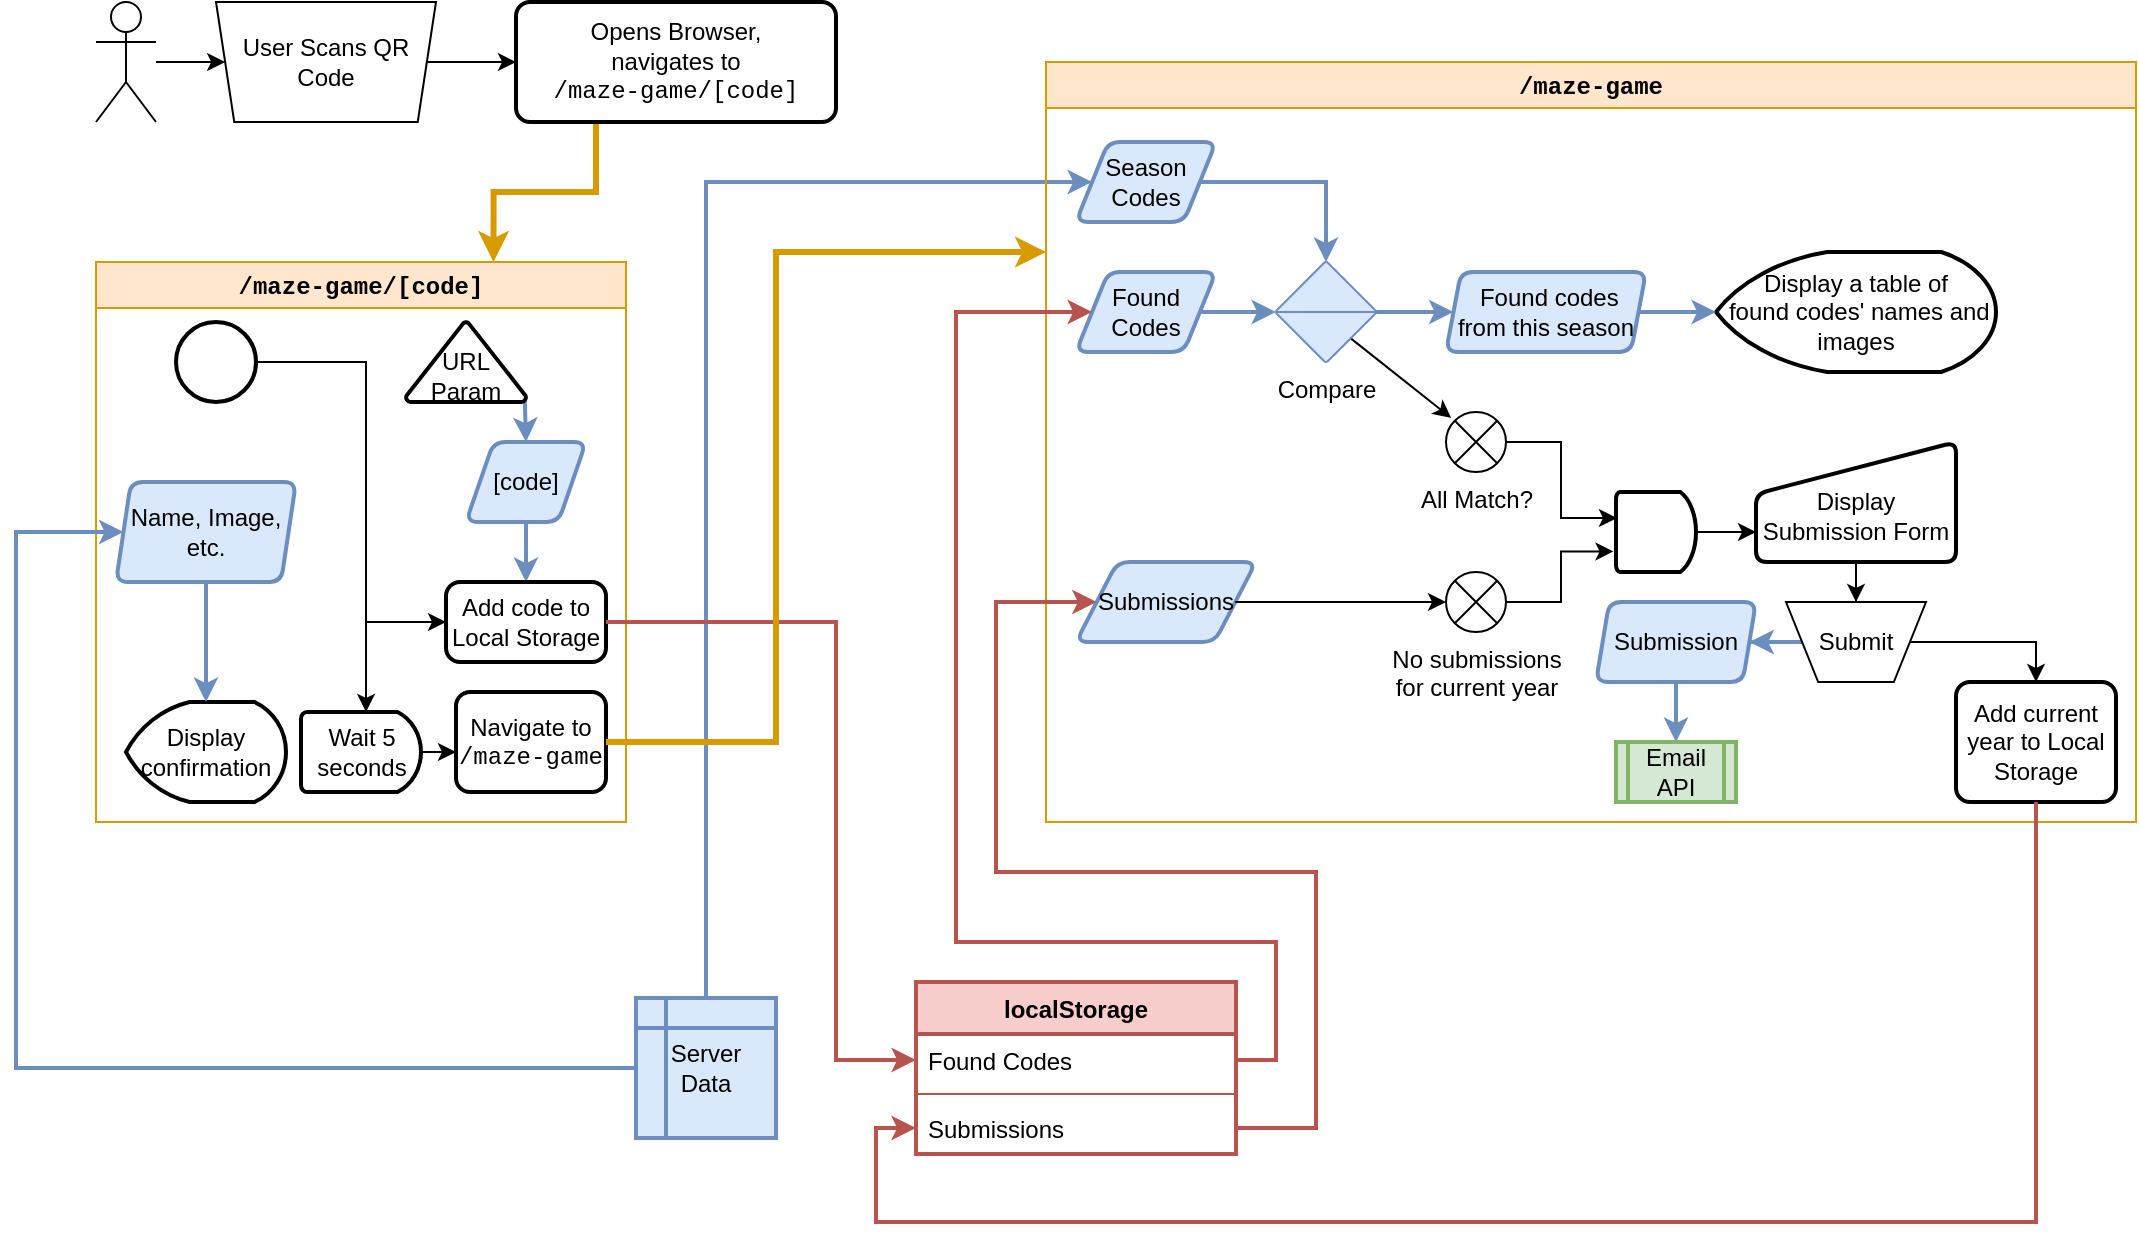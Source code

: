 <mxfile version="26.3.0">
  <diagram name="Page-1" id="-JO6XCosqa9kram2eUzo">
    <mxGraphModel dx="1283" dy="776" grid="1" gridSize="10" guides="1" tooltips="1" connect="1" arrows="1" fold="1" page="1" pageScale="1" pageWidth="850" pageHeight="1100" math="0" shadow="0">
      <root>
        <mxCell id="0" />
        <mxCell id="1" parent="0" />
        <mxCell id="hs309aGkJSSVxd0PlDIU-5" value="localStorage" style="swimlane;fontStyle=1;align=center;verticalAlign=top;childLayout=stackLayout;horizontal=1;startSize=26;horizontalStack=0;resizeParent=1;resizeParentMax=0;resizeLast=0;collapsible=1;marginBottom=0;whiteSpace=wrap;html=1;strokeWidth=2;fillColor=#f8cecc;strokeColor=#b85450;" vertex="1" parent="1">
          <mxGeometry x="600" y="630" width="160" height="86" as="geometry" />
        </mxCell>
        <mxCell id="hs309aGkJSSVxd0PlDIU-6" value="Found Codes" style="text;strokeColor=none;fillColor=none;align=left;verticalAlign=top;spacingLeft=4;spacingRight=4;overflow=hidden;rotatable=0;points=[[0,0.5],[1,0.5]];portConstraint=eastwest;whiteSpace=wrap;html=1;" vertex="1" parent="hs309aGkJSSVxd0PlDIU-5">
          <mxGeometry y="26" width="160" height="26" as="geometry" />
        </mxCell>
        <mxCell id="hs309aGkJSSVxd0PlDIU-7" value="" style="line;strokeWidth=1;fillColor=none;align=left;verticalAlign=middle;spacingTop=-1;spacingLeft=3;spacingRight=3;rotatable=0;labelPosition=right;points=[];portConstraint=eastwest;strokeColor=inherit;" vertex="1" parent="hs309aGkJSSVxd0PlDIU-5">
          <mxGeometry y="52" width="160" height="8" as="geometry" />
        </mxCell>
        <mxCell id="hs309aGkJSSVxd0PlDIU-8" value="Submissions" style="text;strokeColor=none;fillColor=none;align=left;verticalAlign=top;spacingLeft=4;spacingRight=4;overflow=hidden;rotatable=0;points=[[0,0.5],[1,0.5]];portConstraint=eastwest;whiteSpace=wrap;html=1;" vertex="1" parent="hs309aGkJSSVxd0PlDIU-5">
          <mxGeometry y="60" width="160" height="26" as="geometry" />
        </mxCell>
        <mxCell id="hs309aGkJSSVxd0PlDIU-12" style="edgeStyle=orthogonalEdgeStyle;rounded=0;orthogonalLoop=1;jettySize=auto;html=1;entryX=0;entryY=0.5;entryDx=0;entryDy=0;" edge="1" parent="1" source="hs309aGkJSSVxd0PlDIU-9" target="hs309aGkJSSVxd0PlDIU-11">
          <mxGeometry relative="1" as="geometry" />
        </mxCell>
        <mxCell id="hs309aGkJSSVxd0PlDIU-9" value="" style="shape=umlActor;verticalLabelPosition=bottom;verticalAlign=top;html=1;outlineConnect=0;" vertex="1" parent="1">
          <mxGeometry x="190" y="140" width="30" height="60" as="geometry" />
        </mxCell>
        <mxCell id="hs309aGkJSSVxd0PlDIU-17" style="edgeStyle=orthogonalEdgeStyle;rounded=0;orthogonalLoop=1;jettySize=auto;html=1;entryX=0;entryY=0.5;entryDx=0;entryDy=0;" edge="1" parent="1" source="hs309aGkJSSVxd0PlDIU-11" target="hs309aGkJSSVxd0PlDIU-13">
          <mxGeometry relative="1" as="geometry" />
        </mxCell>
        <mxCell id="hs309aGkJSSVxd0PlDIU-11" value="User Scans QR Code" style="verticalLabelPosition=middle;verticalAlign=middle;html=1;shape=trapezoid;perimeter=trapezoidPerimeter;whiteSpace=wrap;size=0.083;arcSize=10;flipV=1;labelPosition=center;align=center;" vertex="1" parent="1">
          <mxGeometry x="250" y="140" width="110" height="60" as="geometry" />
        </mxCell>
        <mxCell id="hs309aGkJSSVxd0PlDIU-126" style="edgeStyle=orthogonalEdgeStyle;rounded=0;orthogonalLoop=1;jettySize=auto;html=1;entryX=0.75;entryY=0;entryDx=0;entryDy=0;exitX=0.25;exitY=1;exitDx=0;exitDy=0;strokeWidth=3;fillColor=#ffe6cc;strokeColor=#d79b00;" edge="1" parent="1" source="hs309aGkJSSVxd0PlDIU-13" target="hs309aGkJSSVxd0PlDIU-15">
          <mxGeometry relative="1" as="geometry" />
        </mxCell>
        <mxCell id="hs309aGkJSSVxd0PlDIU-13" value="&lt;font&gt;Opens Browser,&lt;/font&gt;&lt;div&gt;&lt;font&gt;navigates to&lt;/font&gt;&lt;/div&gt;&lt;div&gt;&lt;font face=&quot;Courier New&quot; style=&quot;color: light-dark(rgb(0, 0, 0), rgb(255, 217, 102));&quot;&gt;/maze-game/[code]&lt;/font&gt;&lt;/div&gt;" style="rounded=1;whiteSpace=wrap;html=1;absoluteArcSize=1;arcSize=14;strokeWidth=2;" vertex="1" parent="1">
          <mxGeometry x="400" y="140" width="160" height="60" as="geometry" />
        </mxCell>
        <mxCell id="hs309aGkJSSVxd0PlDIU-15" value="&lt;font face=&quot;Courier New&quot;&gt;/maze-game/[code]&lt;/font&gt;" style="swimlane;whiteSpace=wrap;html=1;fillColor=#ffe6cc;strokeColor=#d79b00;" vertex="1" parent="1">
          <mxGeometry x="190" y="270" width="265" height="280" as="geometry" />
        </mxCell>
        <mxCell id="hs309aGkJSSVxd0PlDIU-23" value="Name, Image, etc." style="shape=parallelogram;html=1;strokeWidth=2;perimeter=parallelogramPerimeter;whiteSpace=wrap;rounded=1;arcSize=12;size=0.083;fillColor=#dae8fc;strokeColor=#6c8ebf;" vertex="1" parent="hs309aGkJSSVxd0PlDIU-15">
          <mxGeometry x="10" y="110" width="90" height="50" as="geometry" />
        </mxCell>
        <mxCell id="hs309aGkJSSVxd0PlDIU-49" style="edgeStyle=orthogonalEdgeStyle;rounded=0;orthogonalLoop=1;jettySize=auto;html=1;entryX=0;entryY=0.5;entryDx=0;entryDy=0;" edge="1" parent="hs309aGkJSSVxd0PlDIU-15" source="hs309aGkJSSVxd0PlDIU-27" target="hs309aGkJSSVxd0PlDIU-45">
          <mxGeometry relative="1" as="geometry">
            <Array as="points">
              <mxPoint x="135" y="50" />
              <mxPoint x="135" y="180" />
            </Array>
          </mxGeometry>
        </mxCell>
        <mxCell id="hs309aGkJSSVxd0PlDIU-27" value="" style="strokeWidth=2;html=1;shape=mxgraph.flowchart.start_2;whiteSpace=wrap;" vertex="1" parent="hs309aGkJSSVxd0PlDIU-15">
          <mxGeometry x="40" y="30" width="40" height="40" as="geometry" />
        </mxCell>
        <mxCell id="hs309aGkJSSVxd0PlDIU-46" style="edgeStyle=orthogonalEdgeStyle;rounded=0;orthogonalLoop=1;jettySize=auto;html=1;exitX=0.25;exitY=1;exitDx=0;exitDy=0;entryX=0.5;entryY=0;entryDx=0;entryDy=0;fillColor=#dae8fc;strokeColor=#6c8ebf;strokeWidth=2;" edge="1" parent="hs309aGkJSSVxd0PlDIU-15" source="hs309aGkJSSVxd0PlDIU-29" target="hs309aGkJSSVxd0PlDIU-45">
          <mxGeometry relative="1" as="geometry" />
        </mxCell>
        <mxCell id="hs309aGkJSSVxd0PlDIU-29" value="[code]" style="shape=parallelogram;html=1;strokeWidth=2;perimeter=parallelogramPerimeter;whiteSpace=wrap;rounded=1;arcSize=12;size=0.23;fillColor=#dae8fc;strokeColor=#6c8ebf;" vertex="1" parent="hs309aGkJSSVxd0PlDIU-15">
          <mxGeometry x="185" y="90" width="60" height="40" as="geometry" />
        </mxCell>
        <mxCell id="hs309aGkJSSVxd0PlDIU-39" style="edgeStyle=orthogonalEdgeStyle;rounded=0;orthogonalLoop=1;jettySize=auto;html=1;entryX=0.5;entryY=0;entryDx=0;entryDy=0;fillColor=#dae8fc;strokeColor=#6c8ebf;strokeWidth=2;exitX=0.99;exitY=0.97;exitDx=0;exitDy=0;exitPerimeter=0;" edge="1" parent="hs309aGkJSSVxd0PlDIU-15" source="hs309aGkJSSVxd0PlDIU-38" target="hs309aGkJSSVxd0PlDIU-29">
          <mxGeometry relative="1" as="geometry" />
        </mxCell>
        <mxCell id="hs309aGkJSSVxd0PlDIU-38" value="&lt;div&gt;&lt;br&gt;&lt;/div&gt;&lt;div&gt;URL&lt;/div&gt;&lt;div&gt;Param&lt;/div&gt;" style="strokeWidth=2;html=1;shape=mxgraph.flowchart.extract_or_measurement;whiteSpace=wrap;" vertex="1" parent="hs309aGkJSSVxd0PlDIU-15">
          <mxGeometry x="155" y="30" width="60" height="40" as="geometry" />
        </mxCell>
        <mxCell id="hs309aGkJSSVxd0PlDIU-40" value="Display confirmation" style="strokeWidth=2;html=1;shape=mxgraph.flowchart.display;whiteSpace=wrap;" vertex="1" parent="hs309aGkJSSVxd0PlDIU-15">
          <mxGeometry x="15" y="220" width="80" height="50" as="geometry" />
        </mxCell>
        <mxCell id="hs309aGkJSSVxd0PlDIU-41" style="edgeStyle=orthogonalEdgeStyle;rounded=0;orthogonalLoop=1;jettySize=auto;html=1;entryX=0.5;entryY=0;entryDx=0;entryDy=0;entryPerimeter=0;fillColor=#dae8fc;strokeColor=#6c8ebf;strokeWidth=2;" edge="1" parent="hs309aGkJSSVxd0PlDIU-15" source="hs309aGkJSSVxd0PlDIU-23" target="hs309aGkJSSVxd0PlDIU-40">
          <mxGeometry relative="1" as="geometry" />
        </mxCell>
        <mxCell id="hs309aGkJSSVxd0PlDIU-43" value="Wait 5 seconds" style="strokeWidth=2;html=1;shape=mxgraph.flowchart.delay;whiteSpace=wrap;" vertex="1" parent="hs309aGkJSSVxd0PlDIU-15">
          <mxGeometry x="102.5" y="225" width="60" height="40" as="geometry" />
        </mxCell>
        <mxCell id="hs309aGkJSSVxd0PlDIU-45" value="Add code to Local Storage" style="rounded=1;whiteSpace=wrap;html=1;absoluteArcSize=1;arcSize=14;strokeWidth=2;" vertex="1" parent="hs309aGkJSSVxd0PlDIU-15">
          <mxGeometry x="175" y="160" width="80" height="40" as="geometry" />
        </mxCell>
        <mxCell id="hs309aGkJSSVxd0PlDIU-50" style="edgeStyle=orthogonalEdgeStyle;rounded=0;orthogonalLoop=1;jettySize=auto;html=1;entryX=0.542;entryY=0;entryDx=0;entryDy=0;entryPerimeter=0;" edge="1" parent="hs309aGkJSSVxd0PlDIU-15" source="hs309aGkJSSVxd0PlDIU-27" target="hs309aGkJSSVxd0PlDIU-43">
          <mxGeometry relative="1" as="geometry" />
        </mxCell>
        <mxCell id="hs309aGkJSSVxd0PlDIU-51" value="Navigate to&lt;div&gt;&lt;font face=&quot;Courier New&quot; style=&quot;color: light-dark(rgb(0, 0, 0), rgb(255, 217, 102));&quot;&gt;/maze-game&lt;/font&gt;&lt;/div&gt;" style="rounded=1;whiteSpace=wrap;html=1;absoluteArcSize=1;arcSize=14;strokeWidth=2;" vertex="1" parent="hs309aGkJSSVxd0PlDIU-15">
          <mxGeometry x="180" y="215" width="75" height="50" as="geometry" />
        </mxCell>
        <mxCell id="hs309aGkJSSVxd0PlDIU-57" style="edgeStyle=orthogonalEdgeStyle;rounded=0;orthogonalLoop=1;jettySize=auto;html=1;exitX=1;exitY=0.5;exitDx=0;exitDy=0;exitPerimeter=0;entryX=0;entryY=0.6;entryDx=0;entryDy=0;entryPerimeter=0;" edge="1" parent="hs309aGkJSSVxd0PlDIU-15" source="hs309aGkJSSVxd0PlDIU-43" target="hs309aGkJSSVxd0PlDIU-51">
          <mxGeometry relative="1" as="geometry" />
        </mxCell>
        <mxCell id="hs309aGkJSSVxd0PlDIU-118" style="edgeStyle=orthogonalEdgeStyle;rounded=0;orthogonalLoop=1;jettySize=auto;html=1;entryX=0;entryY=0.5;entryDx=0;entryDy=0;fillColor=#dae8fc;strokeColor=#6c8ebf;strokeWidth=2;" edge="1" parent="1" source="hs309aGkJSSVxd0PlDIU-19" target="hs309aGkJSSVxd0PlDIU-64">
          <mxGeometry relative="1" as="geometry">
            <Array as="points">
              <mxPoint x="495" y="230" />
            </Array>
          </mxGeometry>
        </mxCell>
        <mxCell id="hs309aGkJSSVxd0PlDIU-125" style="edgeStyle=orthogonalEdgeStyle;rounded=0;orthogonalLoop=1;jettySize=auto;html=1;entryX=0;entryY=0.5;entryDx=0;entryDy=0;fillColor=#dae8fc;strokeColor=#6c8ebf;strokeWidth=2;" edge="1" parent="1" source="hs309aGkJSSVxd0PlDIU-19" target="hs309aGkJSSVxd0PlDIU-23">
          <mxGeometry relative="1" as="geometry">
            <Array as="points">
              <mxPoint x="150" y="673" />
              <mxPoint x="150" y="405" />
            </Array>
          </mxGeometry>
        </mxCell>
        <mxCell id="hs309aGkJSSVxd0PlDIU-19" value="Server&lt;div&gt;Data&lt;/div&gt;" style="shape=internalStorage;whiteSpace=wrap;html=1;dx=15;dy=15;rounded=1;arcSize=0;strokeWidth=2;fillColor=#dae8fc;strokeColor=#6c8ebf;" vertex="1" parent="1">
          <mxGeometry x="460" y="638" width="70" height="70" as="geometry" />
        </mxCell>
        <mxCell id="hs309aGkJSSVxd0PlDIU-58" value="&lt;font face=&quot;Courier New&quot;&gt;/maze-game&lt;/font&gt;" style="swimlane;whiteSpace=wrap;html=1;fillColor=#ffe6cc;strokeColor=#d79b00;" vertex="1" parent="1">
          <mxGeometry x="665" y="170" width="545" height="380" as="geometry" />
        </mxCell>
        <mxCell id="hs309aGkJSSVxd0PlDIU-64" value="Season Codes" style="shape=parallelogram;html=1;strokeWidth=2;perimeter=parallelogramPerimeter;whiteSpace=wrap;rounded=1;arcSize=12;size=0.23;fillColor=#dae8fc;strokeColor=#6c8ebf;" vertex="1" parent="hs309aGkJSSVxd0PlDIU-58">
          <mxGeometry x="15" y="40" width="70" height="40" as="geometry" />
        </mxCell>
        <mxCell id="hs309aGkJSSVxd0PlDIU-70" value="Found Codes" style="shape=parallelogram;html=1;strokeWidth=2;perimeter=parallelogramPerimeter;whiteSpace=wrap;rounded=1;arcSize=12;size=0.23;fillColor=#dae8fc;strokeColor=#6c8ebf;" vertex="1" parent="hs309aGkJSSVxd0PlDIU-58">
          <mxGeometry x="15" y="105" width="70" height="40" as="geometry" />
        </mxCell>
        <mxCell id="hs309aGkJSSVxd0PlDIU-75" style="edgeStyle=orthogonalEdgeStyle;rounded=0;orthogonalLoop=1;jettySize=auto;html=1;entryX=0;entryY=0.5;entryDx=0;entryDy=0;fillColor=#dae8fc;strokeColor=#6c8ebf;strokeWidth=2;" edge="1" parent="hs309aGkJSSVxd0PlDIU-58" source="hs309aGkJSSVxd0PlDIU-71" target="hs309aGkJSSVxd0PlDIU-74">
          <mxGeometry relative="1" as="geometry" />
        </mxCell>
        <mxCell id="hs309aGkJSSVxd0PlDIU-71" value="Compare" style="verticalLabelPosition=bottom;verticalAlign=top;html=1;shape=mxgraph.flowchart.sort;fillColor=#dae8fc;strokeColor=#6c8ebf;" vertex="1" parent="hs309aGkJSSVxd0PlDIU-58">
          <mxGeometry x="115" y="100" width="50" height="50" as="geometry" />
        </mxCell>
        <mxCell id="hs309aGkJSSVxd0PlDIU-72" style="edgeStyle=orthogonalEdgeStyle;rounded=0;orthogonalLoop=1;jettySize=auto;html=1;entryX=0.5;entryY=0;entryDx=0;entryDy=0;entryPerimeter=0;fillColor=#dae8fc;strokeColor=#6c8ebf;strokeWidth=2;" edge="1" parent="hs309aGkJSSVxd0PlDIU-58" source="hs309aGkJSSVxd0PlDIU-64" target="hs309aGkJSSVxd0PlDIU-71">
          <mxGeometry relative="1" as="geometry" />
        </mxCell>
        <mxCell id="hs309aGkJSSVxd0PlDIU-73" style="edgeStyle=orthogonalEdgeStyle;rounded=0;orthogonalLoop=1;jettySize=auto;html=1;entryX=0;entryY=0.5;entryDx=0;entryDy=0;entryPerimeter=0;fillColor=#dae8fc;strokeColor=#6c8ebf;strokeWidth=2;" edge="1" parent="hs309aGkJSSVxd0PlDIU-58" source="hs309aGkJSSVxd0PlDIU-70" target="hs309aGkJSSVxd0PlDIU-71">
          <mxGeometry relative="1" as="geometry" />
        </mxCell>
        <mxCell id="hs309aGkJSSVxd0PlDIU-74" value="&amp;nbsp;Found codes from this season" style="shape=parallelogram;html=1;strokeWidth=2;perimeter=parallelogramPerimeter;whiteSpace=wrap;rounded=1;arcSize=12;size=0.075;fillColor=#dae8fc;strokeColor=#6c8ebf;" vertex="1" parent="hs309aGkJSSVxd0PlDIU-58">
          <mxGeometry x="200" y="105" width="100" height="40" as="geometry" />
        </mxCell>
        <mxCell id="hs309aGkJSSVxd0PlDIU-85" value="Display a table of&lt;div&gt;&amp;nbsp;found codes&#39; names and images&lt;/div&gt;" style="strokeWidth=2;html=1;shape=mxgraph.flowchart.display;whiteSpace=wrap;" vertex="1" parent="hs309aGkJSSVxd0PlDIU-58">
          <mxGeometry x="335" y="95" width="140" height="60" as="geometry" />
        </mxCell>
        <mxCell id="hs309aGkJSSVxd0PlDIU-86" style="edgeStyle=orthogonalEdgeStyle;rounded=0;orthogonalLoop=1;jettySize=auto;html=1;entryX=0;entryY=0.5;entryDx=0;entryDy=0;entryPerimeter=0;fillColor=#dae8fc;strokeColor=#6c8ebf;strokeWidth=2;" edge="1" parent="hs309aGkJSSVxd0PlDIU-58" source="hs309aGkJSSVxd0PlDIU-74" target="hs309aGkJSSVxd0PlDIU-85">
          <mxGeometry relative="1" as="geometry" />
        </mxCell>
        <mxCell id="hs309aGkJSSVxd0PlDIU-87" value="No submissions&lt;div&gt;for current year&lt;/div&gt;" style="verticalLabelPosition=bottom;verticalAlign=top;html=1;shape=mxgraph.flowchart.or;" vertex="1" parent="hs309aGkJSSVxd0PlDIU-58">
          <mxGeometry x="200" y="255" width="30" height="30" as="geometry" />
        </mxCell>
        <mxCell id="hs309aGkJSSVxd0PlDIU-107" style="edgeStyle=orthogonalEdgeStyle;rounded=0;orthogonalLoop=1;jettySize=auto;html=1;entryX=0.5;entryY=0;entryDx=0;entryDy=0;" edge="1" parent="hs309aGkJSSVxd0PlDIU-58" source="hs309aGkJSSVxd0PlDIU-89" target="hs309aGkJSSVxd0PlDIU-106">
          <mxGeometry relative="1" as="geometry" />
        </mxCell>
        <mxCell id="hs309aGkJSSVxd0PlDIU-89" value="&lt;div&gt;&lt;br&gt;&lt;/div&gt;&lt;div&gt;Display&lt;/div&gt;Submission Form" style="html=1;strokeWidth=2;shape=manualInput;whiteSpace=wrap;rounded=1;size=26;arcSize=11;" vertex="1" parent="hs309aGkJSSVxd0PlDIU-58">
          <mxGeometry x="355" y="190" width="100" height="60" as="geometry" />
        </mxCell>
        <mxCell id="hs309aGkJSSVxd0PlDIU-91" value="All Match?" style="verticalLabelPosition=bottom;verticalAlign=top;html=1;shape=mxgraph.flowchart.or;" vertex="1" parent="hs309aGkJSSVxd0PlDIU-58">
          <mxGeometry x="200" y="175" width="30" height="30" as="geometry" />
        </mxCell>
        <mxCell id="hs309aGkJSSVxd0PlDIU-92" value="Submissions" style="shape=parallelogram;html=1;strokeWidth=2;perimeter=parallelogramPerimeter;whiteSpace=wrap;rounded=1;arcSize=12;size=0.23;fillColor=#dae8fc;strokeColor=#6c8ebf;" vertex="1" parent="hs309aGkJSSVxd0PlDIU-58">
          <mxGeometry x="15" y="250" width="90" height="40" as="geometry" />
        </mxCell>
        <mxCell id="hs309aGkJSSVxd0PlDIU-98" style="edgeStyle=orthogonalEdgeStyle;rounded=0;orthogonalLoop=1;jettySize=auto;html=1;entryX=0;entryY=0.75;entryDx=0;entryDy=0;" edge="1" parent="hs309aGkJSSVxd0PlDIU-58" source="hs309aGkJSSVxd0PlDIU-95" target="hs309aGkJSSVxd0PlDIU-89">
          <mxGeometry relative="1" as="geometry" />
        </mxCell>
        <mxCell id="hs309aGkJSSVxd0PlDIU-95" value="" style="strokeWidth=2;html=1;shape=mxgraph.flowchart.delay;whiteSpace=wrap;" vertex="1" parent="hs309aGkJSSVxd0PlDIU-58">
          <mxGeometry x="285" y="215" width="40" height="40" as="geometry" />
        </mxCell>
        <mxCell id="hs309aGkJSSVxd0PlDIU-97" style="edgeStyle=orthogonalEdgeStyle;rounded=0;orthogonalLoop=1;jettySize=auto;html=1;entryX=-0.031;entryY=0.743;entryDx=0;entryDy=0;entryPerimeter=0;" edge="1" parent="hs309aGkJSSVxd0PlDIU-58" source="hs309aGkJSSVxd0PlDIU-87" target="hs309aGkJSSVxd0PlDIU-95">
          <mxGeometry relative="1" as="geometry" />
        </mxCell>
        <mxCell id="hs309aGkJSSVxd0PlDIU-101" value="" style="endArrow=classic;html=1;rounded=0;exitX=0.754;exitY=0.769;exitDx=0;exitDy=0;exitPerimeter=0;entryX=0.086;entryY=0.1;entryDx=0;entryDy=0;entryPerimeter=0;" edge="1" parent="hs309aGkJSSVxd0PlDIU-58" source="hs309aGkJSSVxd0PlDIU-71" target="hs309aGkJSSVxd0PlDIU-91">
          <mxGeometry width="50" height="50" relative="1" as="geometry">
            <mxPoint x="185" y="150" as="sourcePoint" />
            <mxPoint x="235" y="100" as="targetPoint" />
          </mxGeometry>
        </mxCell>
        <mxCell id="hs309aGkJSSVxd0PlDIU-102" style="edgeStyle=orthogonalEdgeStyle;rounded=0;orthogonalLoop=1;jettySize=auto;html=1;entryX=0;entryY=0.5;entryDx=0;entryDy=0;entryPerimeter=0;" edge="1" parent="hs309aGkJSSVxd0PlDIU-58" source="hs309aGkJSSVxd0PlDIU-92" target="hs309aGkJSSVxd0PlDIU-87">
          <mxGeometry relative="1" as="geometry" />
        </mxCell>
        <mxCell id="hs309aGkJSSVxd0PlDIU-103" style="edgeStyle=orthogonalEdgeStyle;rounded=0;orthogonalLoop=1;jettySize=auto;html=1;entryX=0.012;entryY=0.326;entryDx=0;entryDy=0;entryPerimeter=0;" edge="1" parent="hs309aGkJSSVxd0PlDIU-58" source="hs309aGkJSSVxd0PlDIU-91" target="hs309aGkJSSVxd0PlDIU-95">
          <mxGeometry relative="1" as="geometry" />
        </mxCell>
        <mxCell id="hs309aGkJSSVxd0PlDIU-109" style="edgeStyle=orthogonalEdgeStyle;rounded=0;orthogonalLoop=1;jettySize=auto;html=1;entryX=1;entryY=0.5;entryDx=0;entryDy=0;fillColor=#dae8fc;strokeColor=#6c8ebf;strokeWidth=2;" edge="1" parent="hs309aGkJSSVxd0PlDIU-58" source="hs309aGkJSSVxd0PlDIU-106" target="hs309aGkJSSVxd0PlDIU-108">
          <mxGeometry relative="1" as="geometry" />
        </mxCell>
        <mxCell id="hs309aGkJSSVxd0PlDIU-117" style="edgeStyle=orthogonalEdgeStyle;rounded=0;orthogonalLoop=1;jettySize=auto;html=1;entryX=0.5;entryY=0;entryDx=0;entryDy=0;" edge="1" parent="hs309aGkJSSVxd0PlDIU-58" source="hs309aGkJSSVxd0PlDIU-106" target="hs309aGkJSSVxd0PlDIU-115">
          <mxGeometry relative="1" as="geometry" />
        </mxCell>
        <mxCell id="hs309aGkJSSVxd0PlDIU-106" value="Submit" style="verticalLabelPosition=middle;verticalAlign=middle;html=1;shape=trapezoid;perimeter=trapezoidPerimeter;whiteSpace=wrap;size=0.23;arcSize=10;flipV=1;labelPosition=center;align=center;" vertex="1" parent="hs309aGkJSSVxd0PlDIU-58">
          <mxGeometry x="370" y="270" width="70" height="40" as="geometry" />
        </mxCell>
        <mxCell id="hs309aGkJSSVxd0PlDIU-114" style="edgeStyle=orthogonalEdgeStyle;rounded=0;orthogonalLoop=1;jettySize=auto;html=1;entryX=0.5;entryY=0;entryDx=0;entryDy=0;fillColor=#dae8fc;strokeColor=#6c8ebf;strokeWidth=2;" edge="1" parent="hs309aGkJSSVxd0PlDIU-58" source="hs309aGkJSSVxd0PlDIU-108" target="hs309aGkJSSVxd0PlDIU-113">
          <mxGeometry relative="1" as="geometry" />
        </mxCell>
        <mxCell id="hs309aGkJSSVxd0PlDIU-108" value="Submission" style="shape=parallelogram;html=1;strokeWidth=2;perimeter=parallelogramPerimeter;whiteSpace=wrap;rounded=1;arcSize=12;size=0.083;fillColor=#dae8fc;strokeColor=#6c8ebf;" vertex="1" parent="hs309aGkJSSVxd0PlDIU-58">
          <mxGeometry x="275" y="270" width="80" height="40" as="geometry" />
        </mxCell>
        <mxCell id="hs309aGkJSSVxd0PlDIU-113" value="Email API" style="shape=process;whiteSpace=wrap;html=1;backgroundOutline=1;fillColor=#d5e8d4;strokeColor=#82b366;strokeWidth=2;" vertex="1" parent="hs309aGkJSSVxd0PlDIU-58">
          <mxGeometry x="285" y="340" width="60" height="30" as="geometry" />
        </mxCell>
        <mxCell id="hs309aGkJSSVxd0PlDIU-115" value="Add current year to Local Storage" style="rounded=1;whiteSpace=wrap;html=1;absoluteArcSize=1;arcSize=14;strokeWidth=2;" vertex="1" parent="hs309aGkJSSVxd0PlDIU-58">
          <mxGeometry x="455" y="310" width="80" height="60" as="geometry" />
        </mxCell>
        <mxCell id="hs309aGkJSSVxd0PlDIU-119" style="edgeStyle=orthogonalEdgeStyle;rounded=0;orthogonalLoop=1;jettySize=auto;html=1;entryX=0;entryY=0.5;entryDx=0;entryDy=0;fillColor=#f8cecc;strokeColor=#b85450;strokeWidth=2;" edge="1" parent="1" source="hs309aGkJSSVxd0PlDIU-45" target="hs309aGkJSSVxd0PlDIU-6">
          <mxGeometry relative="1" as="geometry">
            <Array as="points">
              <mxPoint x="560" y="450" />
              <mxPoint x="560" y="669" />
            </Array>
          </mxGeometry>
        </mxCell>
        <mxCell id="hs309aGkJSSVxd0PlDIU-120" style="edgeStyle=orthogonalEdgeStyle;rounded=0;orthogonalLoop=1;jettySize=auto;html=1;entryX=0;entryY=0.5;entryDx=0;entryDy=0;fillColor=#f8cecc;strokeColor=#b85450;strokeWidth=2;" edge="1" parent="1" source="hs309aGkJSSVxd0PlDIU-6" target="hs309aGkJSSVxd0PlDIU-70">
          <mxGeometry relative="1" as="geometry">
            <Array as="points">
              <mxPoint x="780" y="669" />
              <mxPoint x="780" y="610" />
              <mxPoint x="620" y="610" />
              <mxPoint x="620" y="295" />
            </Array>
          </mxGeometry>
        </mxCell>
        <mxCell id="hs309aGkJSSVxd0PlDIU-121" style="edgeStyle=orthogonalEdgeStyle;rounded=0;orthogonalLoop=1;jettySize=auto;html=1;entryX=0;entryY=0.5;entryDx=0;entryDy=0;fillColor=#f8cecc;strokeColor=#b85450;strokeWidth=2;" edge="1" parent="1" source="hs309aGkJSSVxd0PlDIU-8" target="hs309aGkJSSVxd0PlDIU-92">
          <mxGeometry relative="1" as="geometry">
            <Array as="points">
              <mxPoint x="800" y="703" />
              <mxPoint x="800" y="575" />
              <mxPoint x="640" y="575" />
              <mxPoint x="640" y="440" />
            </Array>
          </mxGeometry>
        </mxCell>
        <mxCell id="hs309aGkJSSVxd0PlDIU-124" style="edgeStyle=orthogonalEdgeStyle;rounded=0;orthogonalLoop=1;jettySize=auto;html=1;entryX=0;entryY=0.5;entryDx=0;entryDy=0;fillColor=#f8cecc;strokeColor=#b85450;strokeWidth=2;" edge="1" parent="1" source="hs309aGkJSSVxd0PlDIU-115" target="hs309aGkJSSVxd0PlDIU-8">
          <mxGeometry relative="1" as="geometry">
            <Array as="points">
              <mxPoint x="1160" y="750" />
              <mxPoint x="580" y="750" />
              <mxPoint x="580" y="703" />
            </Array>
          </mxGeometry>
        </mxCell>
        <mxCell id="hs309aGkJSSVxd0PlDIU-127" style="edgeStyle=orthogonalEdgeStyle;rounded=0;orthogonalLoop=1;jettySize=auto;html=1;entryX=0;entryY=0.25;entryDx=0;entryDy=0;fillColor=#ffe6cc;strokeColor=#d79b00;strokeWidth=3;" edge="1" parent="1" source="hs309aGkJSSVxd0PlDIU-51" target="hs309aGkJSSVxd0PlDIU-58">
          <mxGeometry relative="1" as="geometry">
            <Array as="points">
              <mxPoint x="530" y="510" />
              <mxPoint x="530" y="265" />
            </Array>
          </mxGeometry>
        </mxCell>
      </root>
    </mxGraphModel>
  </diagram>
</mxfile>
